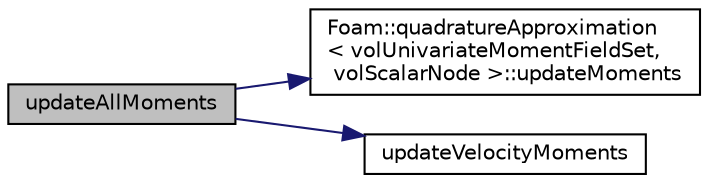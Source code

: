 digraph "updateAllMoments"
{
  bgcolor="transparent";
  edge [fontname="Helvetica",fontsize="10",labelfontname="Helvetica",labelfontsize="10"];
  node [fontname="Helvetica",fontsize="10",shape=record];
  rankdir="LR";
  Node1 [label="updateAllMoments",height=0.2,width=0.4,color="black", fillcolor="grey75", style="filled", fontcolor="black"];
  Node1 -> Node2 [color="midnightblue",fontsize="10",style="solid",fontname="Helvetica"];
  Node2 [label="Foam::quadratureApproximation\l\< volUnivariateMomentFieldSet,\l volScalarNode \>::updateMoments",height=0.2,width=0.4,color="black",URL="$a00180.html#ab46f111920d16a088f2fddf21d658315",tooltip="Recalculate the moments from the quadrature nodes. "];
  Node1 -> Node3 [color="midnightblue",fontsize="10",style="solid",fontname="Helvetica"];
  Node3 [label="updateVelocityMoments",height=0.2,width=0.4,color="black",URL="$a00137.html#af5f991b846c141a8219a9d55f53e27bb",tooltip="Recalculate the moments from the quadrature nodes. "];
}
